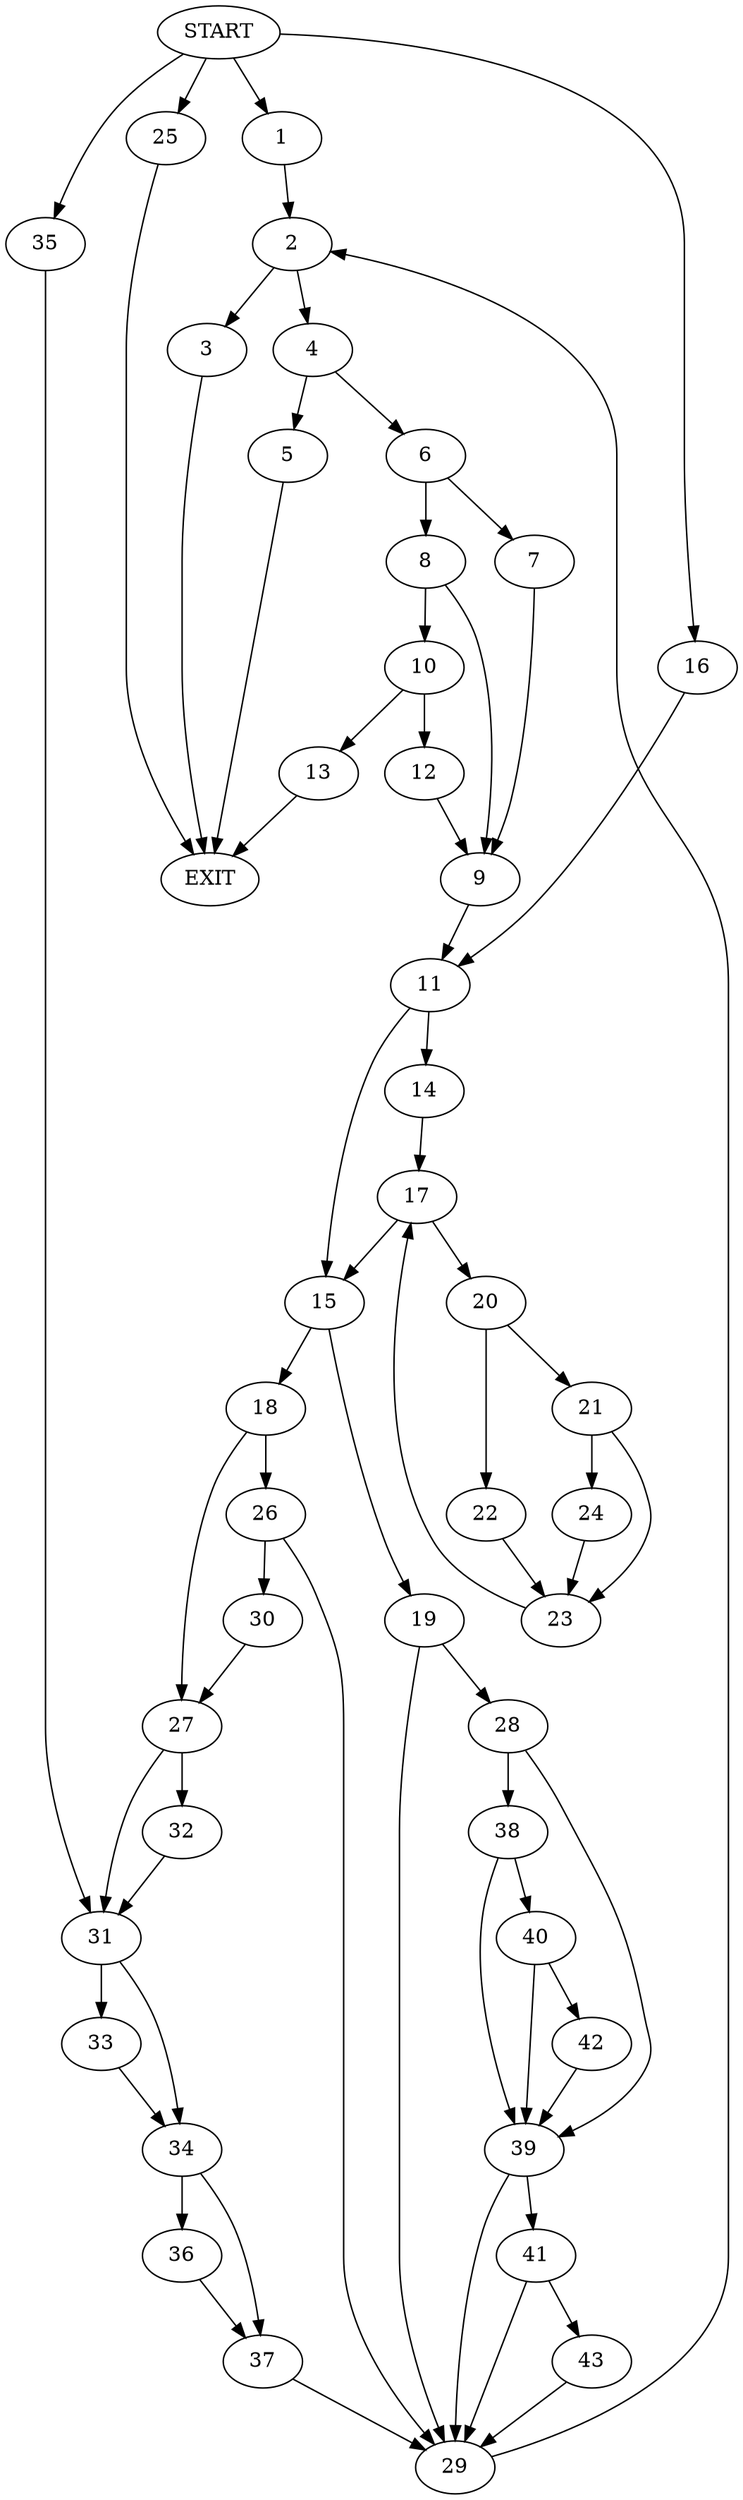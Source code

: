 digraph {
0 [label="START"]
44 [label="EXIT"]
0 -> 1
1 -> 2
2 -> 3
2 -> 4
4 -> 5
4 -> 6
3 -> 44
6 -> 7
6 -> 8
5 -> 44
8 -> 9
8 -> 10
7 -> 9
9 -> 11
10 -> 12
10 -> 13
12 -> 9
13 -> 44
11 -> 14
11 -> 15
0 -> 16
16 -> 11
14 -> 17
15 -> 18
15 -> 19
17 -> 15
17 -> 20
20 -> 21
20 -> 22
21 -> 23
21 -> 24
22 -> 23
0 -> 25
25 -> 44
23 -> 17
24 -> 23
18 -> 26
18 -> 27
19 -> 28
19 -> 29
26 -> 29
26 -> 30
27 -> 31
27 -> 32
29 -> 2
30 -> 27
31 -> 33
31 -> 34
32 -> 31
0 -> 35
35 -> 31
33 -> 34
34 -> 36
34 -> 37
37 -> 29
36 -> 37
28 -> 38
28 -> 39
38 -> 39
38 -> 40
39 -> 29
39 -> 41
40 -> 39
40 -> 42
42 -> 39
41 -> 29
41 -> 43
43 -> 29
}

